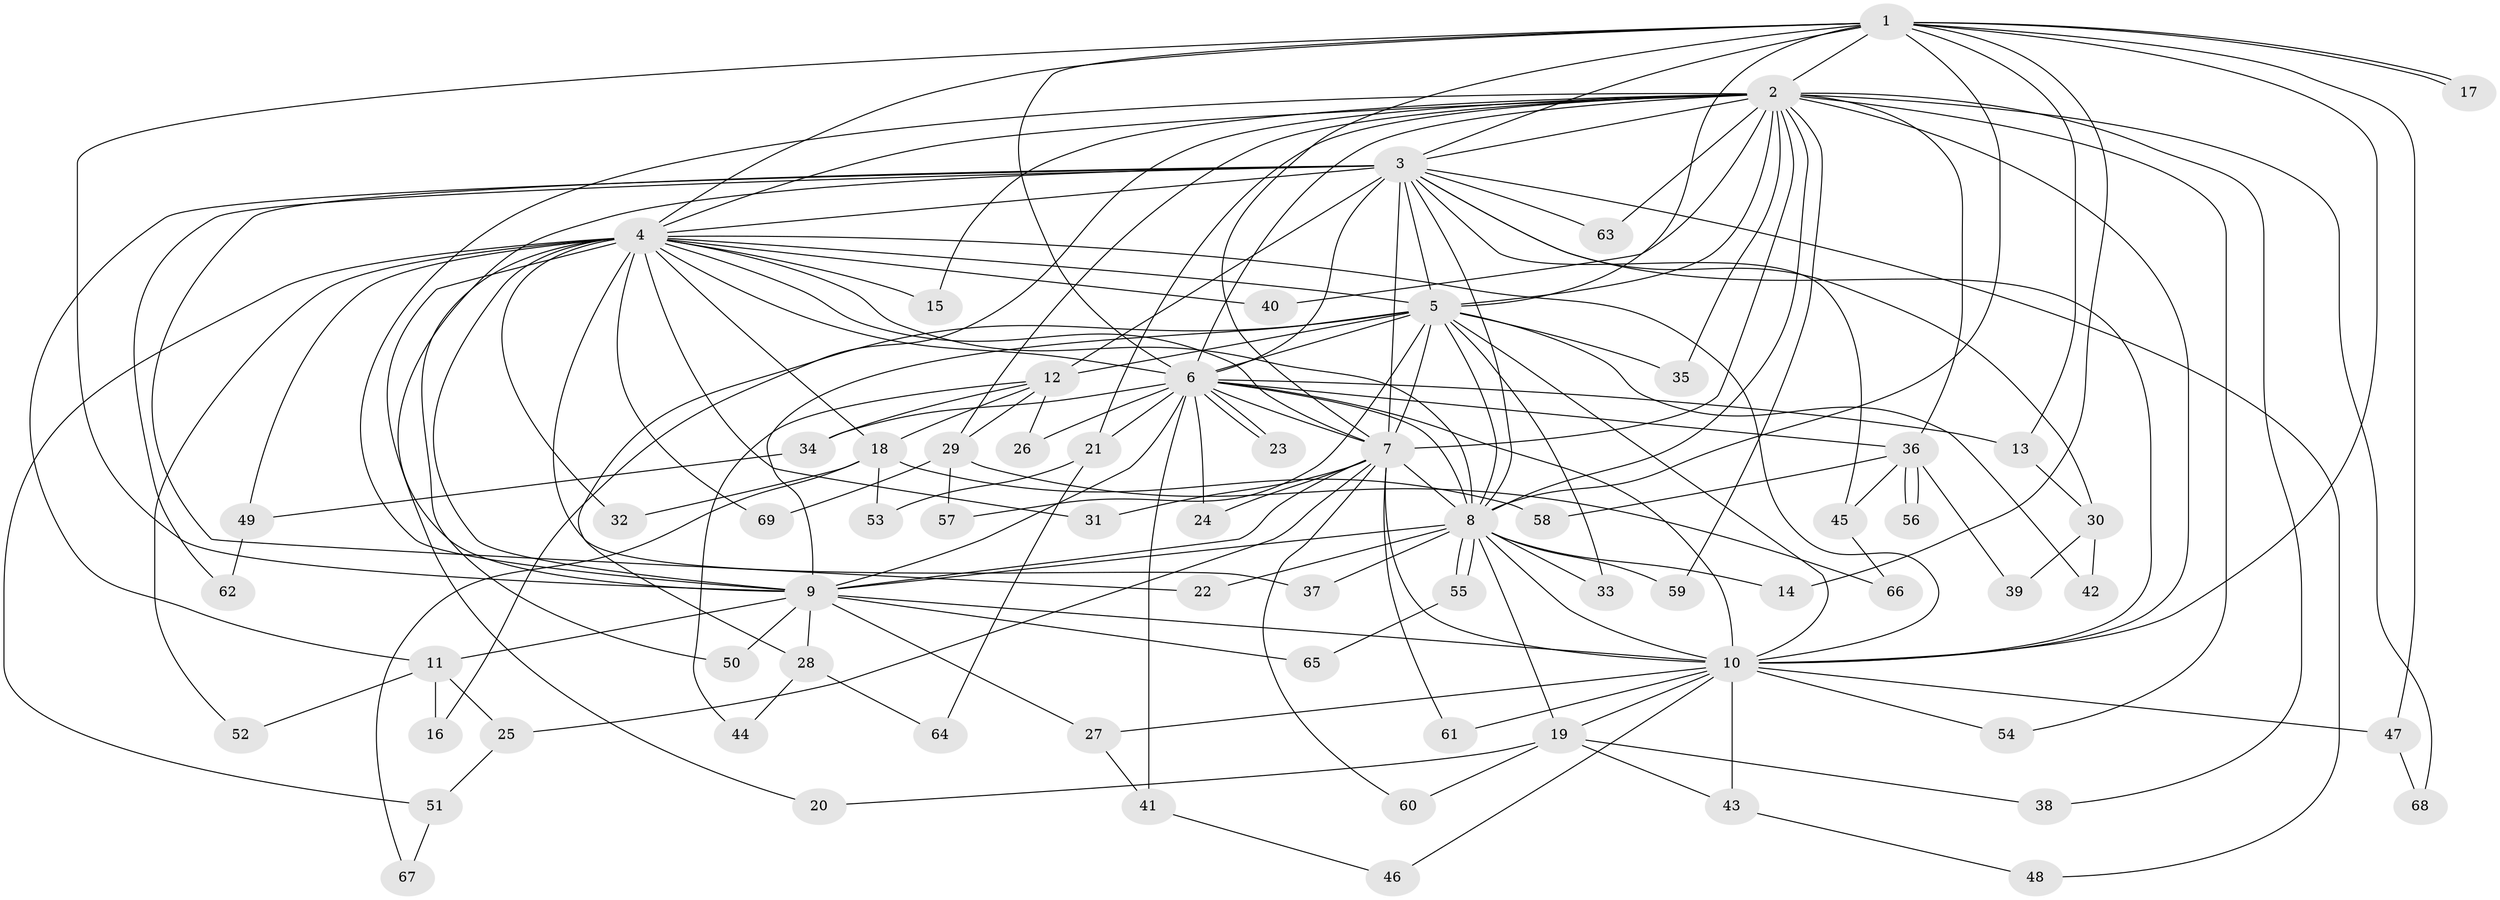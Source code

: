 // Generated by graph-tools (version 1.1) at 2025/25/03/09/25 03:25:52]
// undirected, 69 vertices, 163 edges
graph export_dot {
graph [start="1"]
  node [color=gray90,style=filled];
  1;
  2;
  3;
  4;
  5;
  6;
  7;
  8;
  9;
  10;
  11;
  12;
  13;
  14;
  15;
  16;
  17;
  18;
  19;
  20;
  21;
  22;
  23;
  24;
  25;
  26;
  27;
  28;
  29;
  30;
  31;
  32;
  33;
  34;
  35;
  36;
  37;
  38;
  39;
  40;
  41;
  42;
  43;
  44;
  45;
  46;
  47;
  48;
  49;
  50;
  51;
  52;
  53;
  54;
  55;
  56;
  57;
  58;
  59;
  60;
  61;
  62;
  63;
  64;
  65;
  66;
  67;
  68;
  69;
  1 -- 2;
  1 -- 3;
  1 -- 4;
  1 -- 5;
  1 -- 6;
  1 -- 7;
  1 -- 8;
  1 -- 9;
  1 -- 10;
  1 -- 13;
  1 -- 14;
  1 -- 17;
  1 -- 17;
  1 -- 47;
  2 -- 3;
  2 -- 4;
  2 -- 5;
  2 -- 6;
  2 -- 7;
  2 -- 8;
  2 -- 9;
  2 -- 10;
  2 -- 15;
  2 -- 16;
  2 -- 21;
  2 -- 29;
  2 -- 35;
  2 -- 36;
  2 -- 38;
  2 -- 40;
  2 -- 54;
  2 -- 59;
  2 -- 63;
  2 -- 68;
  3 -- 4;
  3 -- 5;
  3 -- 6;
  3 -- 7;
  3 -- 8;
  3 -- 9;
  3 -- 10;
  3 -- 11;
  3 -- 12;
  3 -- 22;
  3 -- 30;
  3 -- 45;
  3 -- 48;
  3 -- 62;
  3 -- 63;
  4 -- 5;
  4 -- 6;
  4 -- 7;
  4 -- 8;
  4 -- 9;
  4 -- 10;
  4 -- 15;
  4 -- 18;
  4 -- 20;
  4 -- 31;
  4 -- 32;
  4 -- 37;
  4 -- 40;
  4 -- 49;
  4 -- 50;
  4 -- 51;
  4 -- 52;
  4 -- 69;
  5 -- 6;
  5 -- 7;
  5 -- 8;
  5 -- 9;
  5 -- 10;
  5 -- 12;
  5 -- 28;
  5 -- 33;
  5 -- 35;
  5 -- 42;
  5 -- 57;
  6 -- 7;
  6 -- 8;
  6 -- 9;
  6 -- 10;
  6 -- 13;
  6 -- 21;
  6 -- 23;
  6 -- 23;
  6 -- 24;
  6 -- 26;
  6 -- 34;
  6 -- 36;
  6 -- 41;
  7 -- 8;
  7 -- 9;
  7 -- 10;
  7 -- 24;
  7 -- 25;
  7 -- 31;
  7 -- 60;
  7 -- 61;
  8 -- 9;
  8 -- 10;
  8 -- 14;
  8 -- 19;
  8 -- 22;
  8 -- 33;
  8 -- 37;
  8 -- 55;
  8 -- 55;
  8 -- 59;
  9 -- 10;
  9 -- 11;
  9 -- 27;
  9 -- 28;
  9 -- 50;
  9 -- 65;
  10 -- 19;
  10 -- 27;
  10 -- 43;
  10 -- 46;
  10 -- 47;
  10 -- 54;
  10 -- 61;
  11 -- 16;
  11 -- 25;
  11 -- 52;
  12 -- 18;
  12 -- 26;
  12 -- 29;
  12 -- 34;
  12 -- 44;
  13 -- 30;
  18 -- 32;
  18 -- 53;
  18 -- 58;
  18 -- 67;
  19 -- 20;
  19 -- 38;
  19 -- 43;
  19 -- 60;
  21 -- 53;
  21 -- 64;
  25 -- 51;
  27 -- 41;
  28 -- 44;
  28 -- 64;
  29 -- 57;
  29 -- 66;
  29 -- 69;
  30 -- 39;
  30 -- 42;
  34 -- 49;
  36 -- 39;
  36 -- 45;
  36 -- 56;
  36 -- 56;
  36 -- 58;
  41 -- 46;
  43 -- 48;
  45 -- 66;
  47 -- 68;
  49 -- 62;
  51 -- 67;
  55 -- 65;
}
